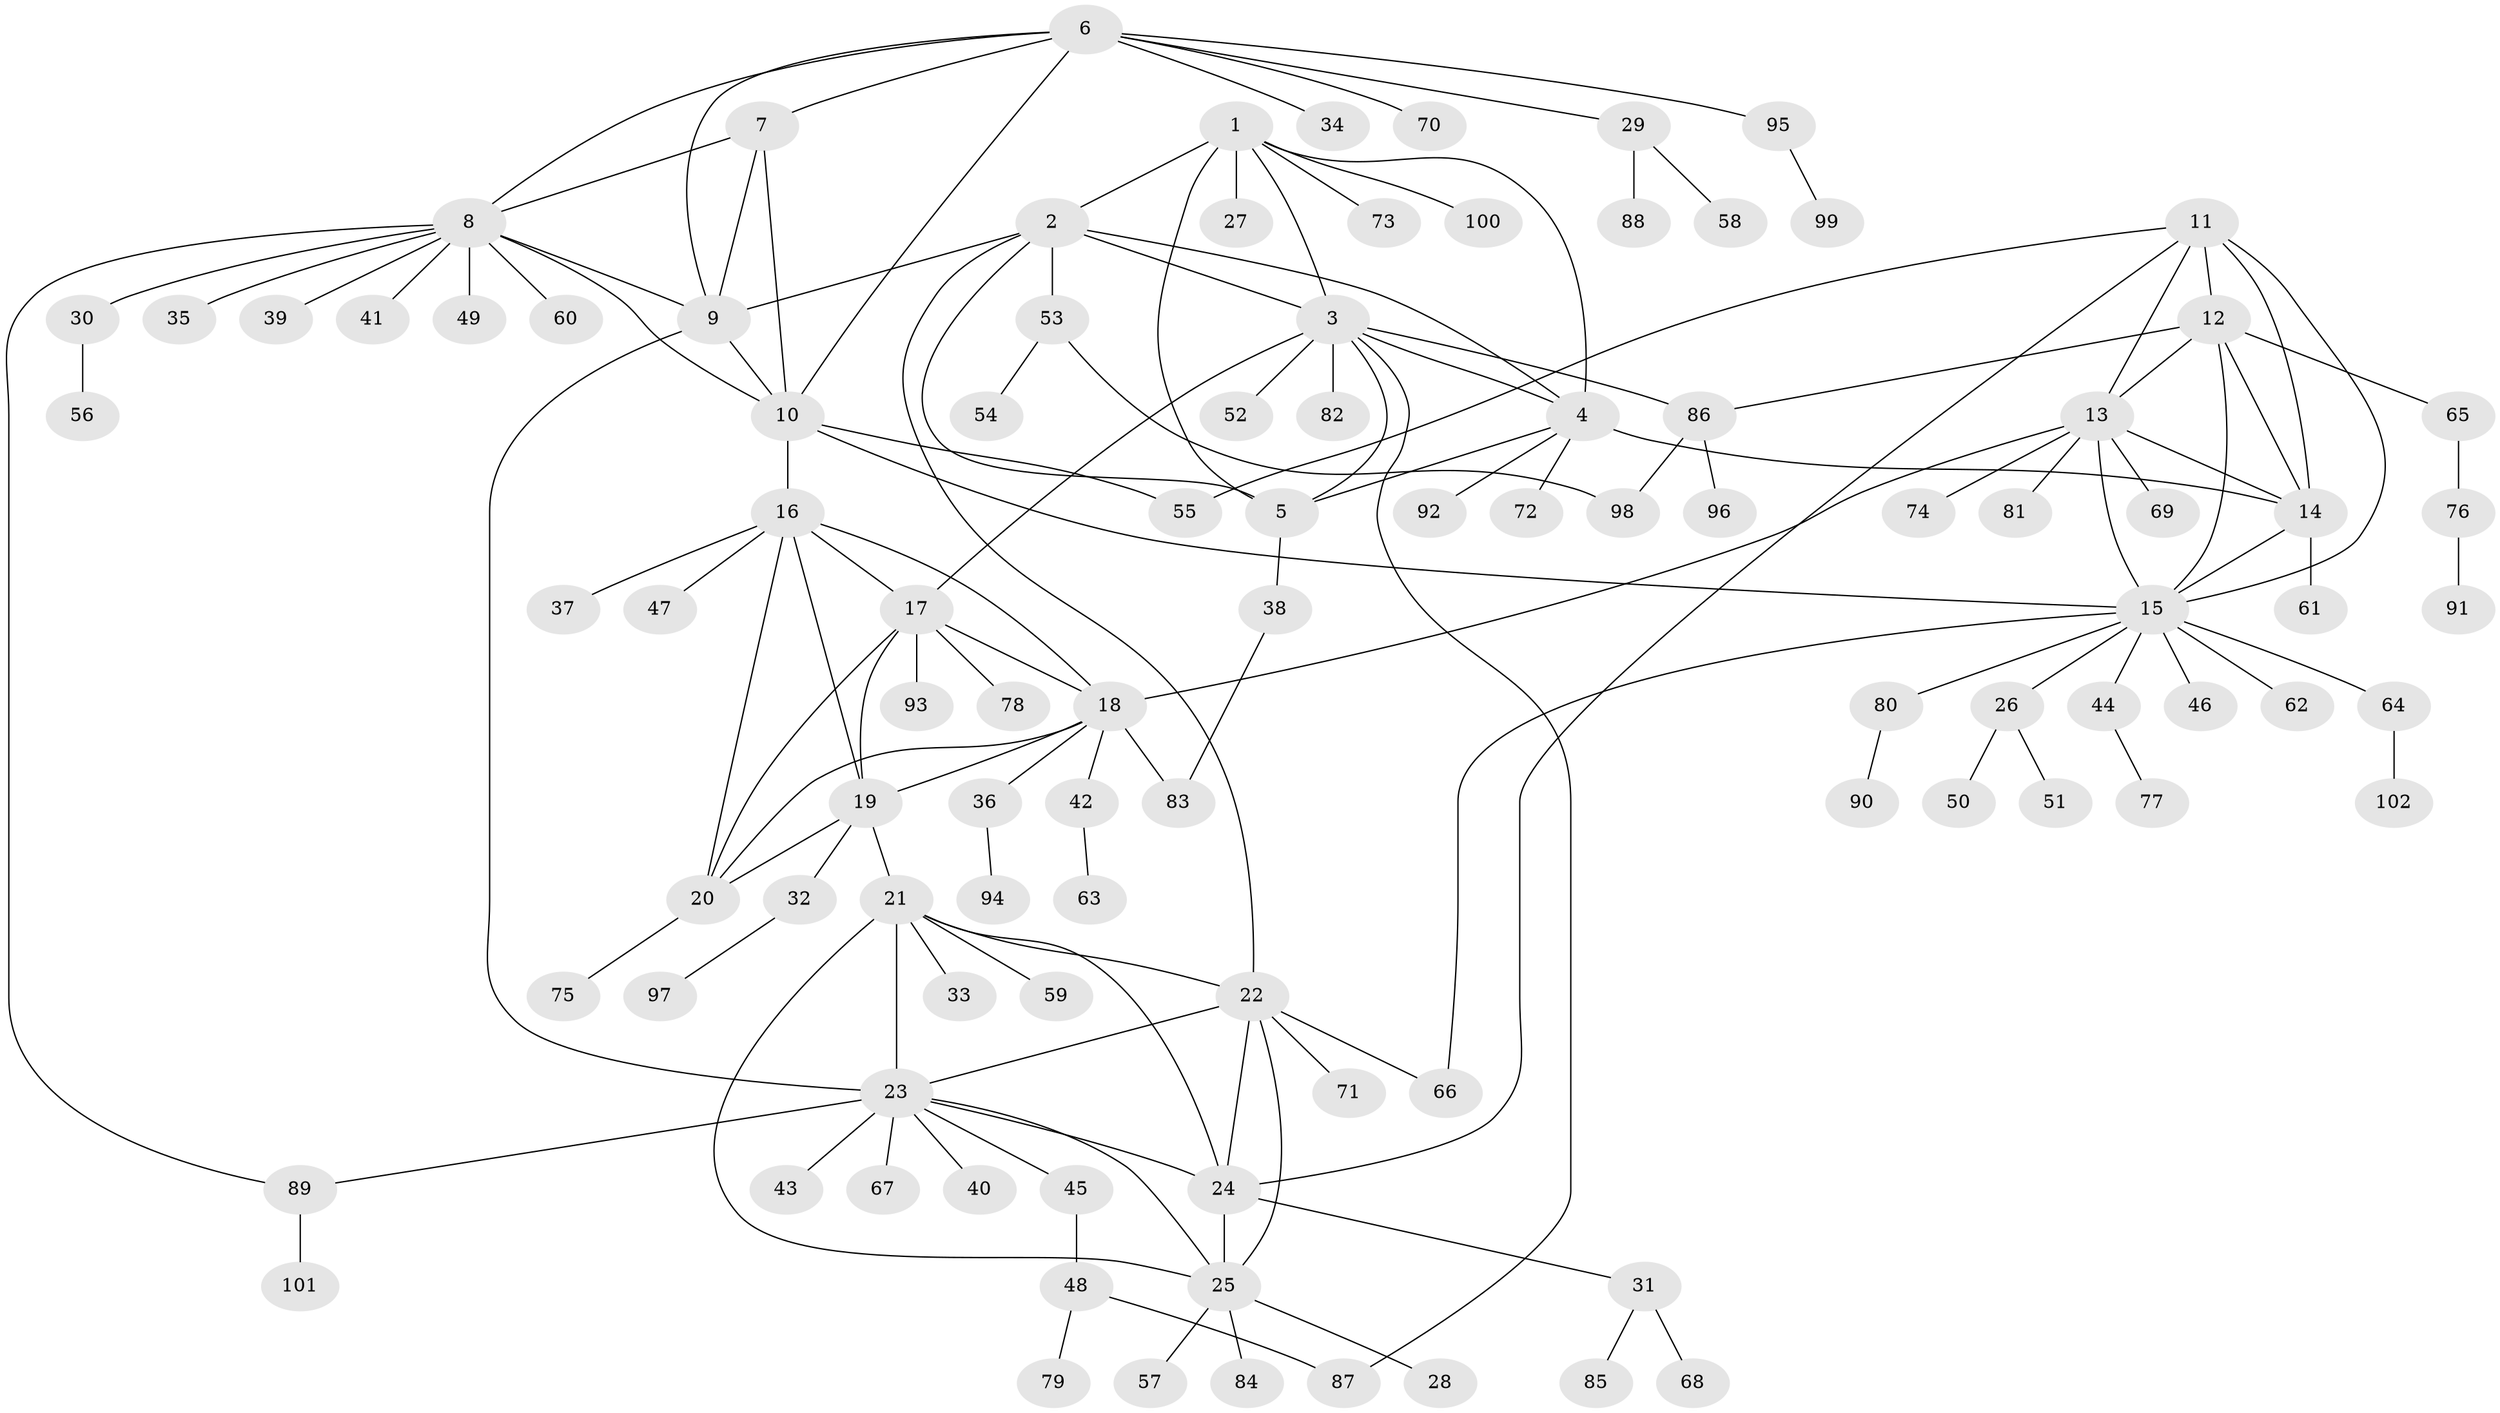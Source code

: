 // Generated by graph-tools (version 1.1) at 2025/11/02/27/25 16:11:36]
// undirected, 102 vertices, 144 edges
graph export_dot {
graph [start="1"]
  node [color=gray90,style=filled];
  1;
  2;
  3;
  4;
  5;
  6;
  7;
  8;
  9;
  10;
  11;
  12;
  13;
  14;
  15;
  16;
  17;
  18;
  19;
  20;
  21;
  22;
  23;
  24;
  25;
  26;
  27;
  28;
  29;
  30;
  31;
  32;
  33;
  34;
  35;
  36;
  37;
  38;
  39;
  40;
  41;
  42;
  43;
  44;
  45;
  46;
  47;
  48;
  49;
  50;
  51;
  52;
  53;
  54;
  55;
  56;
  57;
  58;
  59;
  60;
  61;
  62;
  63;
  64;
  65;
  66;
  67;
  68;
  69;
  70;
  71;
  72;
  73;
  74;
  75;
  76;
  77;
  78;
  79;
  80;
  81;
  82;
  83;
  84;
  85;
  86;
  87;
  88;
  89;
  90;
  91;
  92;
  93;
  94;
  95;
  96;
  97;
  98;
  99;
  100;
  101;
  102;
  1 -- 2;
  1 -- 3;
  1 -- 4;
  1 -- 5;
  1 -- 27;
  1 -- 73;
  1 -- 100;
  2 -- 3;
  2 -- 4;
  2 -- 5;
  2 -- 9;
  2 -- 22;
  2 -- 53;
  3 -- 4;
  3 -- 5;
  3 -- 17;
  3 -- 52;
  3 -- 82;
  3 -- 86;
  3 -- 87;
  4 -- 5;
  4 -- 14;
  4 -- 72;
  4 -- 92;
  5 -- 38;
  6 -- 7;
  6 -- 8;
  6 -- 9;
  6 -- 10;
  6 -- 29;
  6 -- 34;
  6 -- 70;
  6 -- 95;
  7 -- 8;
  7 -- 9;
  7 -- 10;
  8 -- 9;
  8 -- 10;
  8 -- 30;
  8 -- 35;
  8 -- 39;
  8 -- 41;
  8 -- 49;
  8 -- 60;
  8 -- 89;
  9 -- 10;
  9 -- 23;
  10 -- 15;
  10 -- 16;
  10 -- 55;
  11 -- 12;
  11 -- 13;
  11 -- 14;
  11 -- 15;
  11 -- 24;
  11 -- 55;
  12 -- 13;
  12 -- 14;
  12 -- 15;
  12 -- 65;
  12 -- 86;
  13 -- 14;
  13 -- 15;
  13 -- 18;
  13 -- 69;
  13 -- 74;
  13 -- 81;
  14 -- 15;
  14 -- 61;
  15 -- 26;
  15 -- 44;
  15 -- 46;
  15 -- 62;
  15 -- 64;
  15 -- 66;
  15 -- 80;
  16 -- 17;
  16 -- 18;
  16 -- 19;
  16 -- 20;
  16 -- 37;
  16 -- 47;
  17 -- 18;
  17 -- 19;
  17 -- 20;
  17 -- 78;
  17 -- 93;
  18 -- 19;
  18 -- 20;
  18 -- 36;
  18 -- 42;
  18 -- 83;
  19 -- 20;
  19 -- 21;
  19 -- 32;
  20 -- 75;
  21 -- 22;
  21 -- 23;
  21 -- 24;
  21 -- 25;
  21 -- 33;
  21 -- 59;
  22 -- 23;
  22 -- 24;
  22 -- 25;
  22 -- 66;
  22 -- 71;
  23 -- 24;
  23 -- 25;
  23 -- 40;
  23 -- 43;
  23 -- 45;
  23 -- 67;
  23 -- 89;
  24 -- 25;
  24 -- 31;
  25 -- 28;
  25 -- 57;
  25 -- 84;
  26 -- 50;
  26 -- 51;
  29 -- 58;
  29 -- 88;
  30 -- 56;
  31 -- 68;
  31 -- 85;
  32 -- 97;
  36 -- 94;
  38 -- 83;
  42 -- 63;
  44 -- 77;
  45 -- 48;
  48 -- 79;
  48 -- 87;
  53 -- 54;
  53 -- 98;
  64 -- 102;
  65 -- 76;
  76 -- 91;
  80 -- 90;
  86 -- 96;
  86 -- 98;
  89 -- 101;
  95 -- 99;
}
